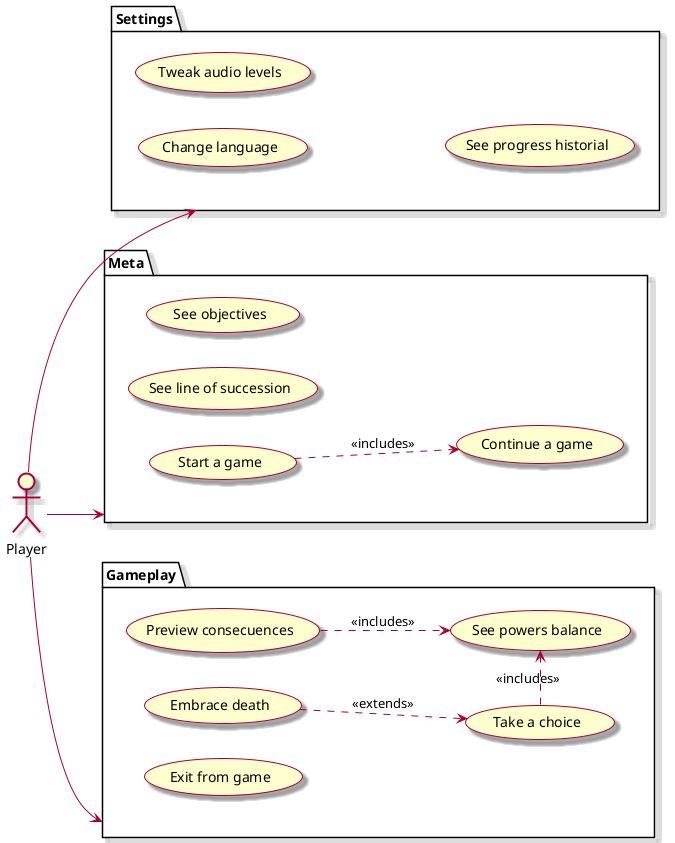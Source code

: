 ﻿@startuml
skin rose
left to right direction

:Player:

package Gameplay{
    (Take a choice)
    (Embrace death)
    (Preview consecuences)
    (See powers balance)
    (Exit from game)
    
    (Preview consecuences) ..> (See powers balance) : <<includes>>
    
    (Embrace death) ..> (Take a choice) : <<extends>>
    (Take a choice) .> (See powers balance) : <<includes>>
}

package Meta{
    (See objectives)
    (See line of succession)
    (Start a game)
    (Continue a game)
    
    (Start a game) ..> (Continue a game) : <<includes>>
}

package Settings{
    (Change language)
    (Tweak audio levels)
    (See progress historial)
}

Player --> Gameplay
Player --> Meta
Player --> Settings


''''''
Meta .l. Settings #transparent
Gameplay .l. Meta #transparent
@enduml